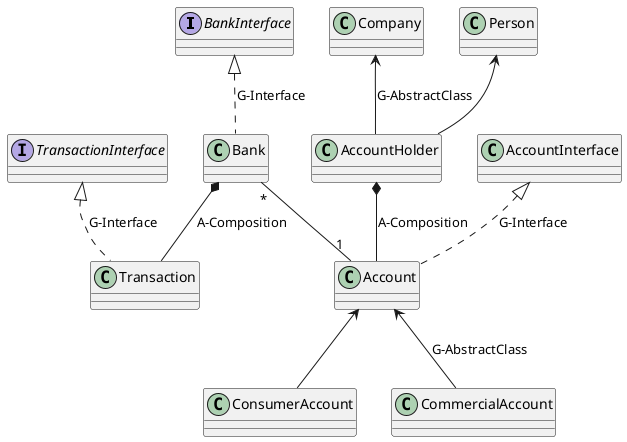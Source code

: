 @startuml
'https://plantuml.com/class-diagram

interface BankInterface
BankInterface <|..Bank :G-Interface

interface TransactionInterface
TransactionInterface <|.. Transaction :G-Interface
Bank *-- Transaction :A-Composition

AccountInterface <|.. Account :G-Interface
Account <-- ConsumerAccount
Account <-- CommercialAccount :G-AbstractClass

'Bank can have more than zero account
'Account can have only one bank
Bank "*" -- "1" Account

AccountHolder *-- Account :A-Composition

Person <-- AccountHolder
Company <-- AccountHolder :G-AbstractClass



@enduml